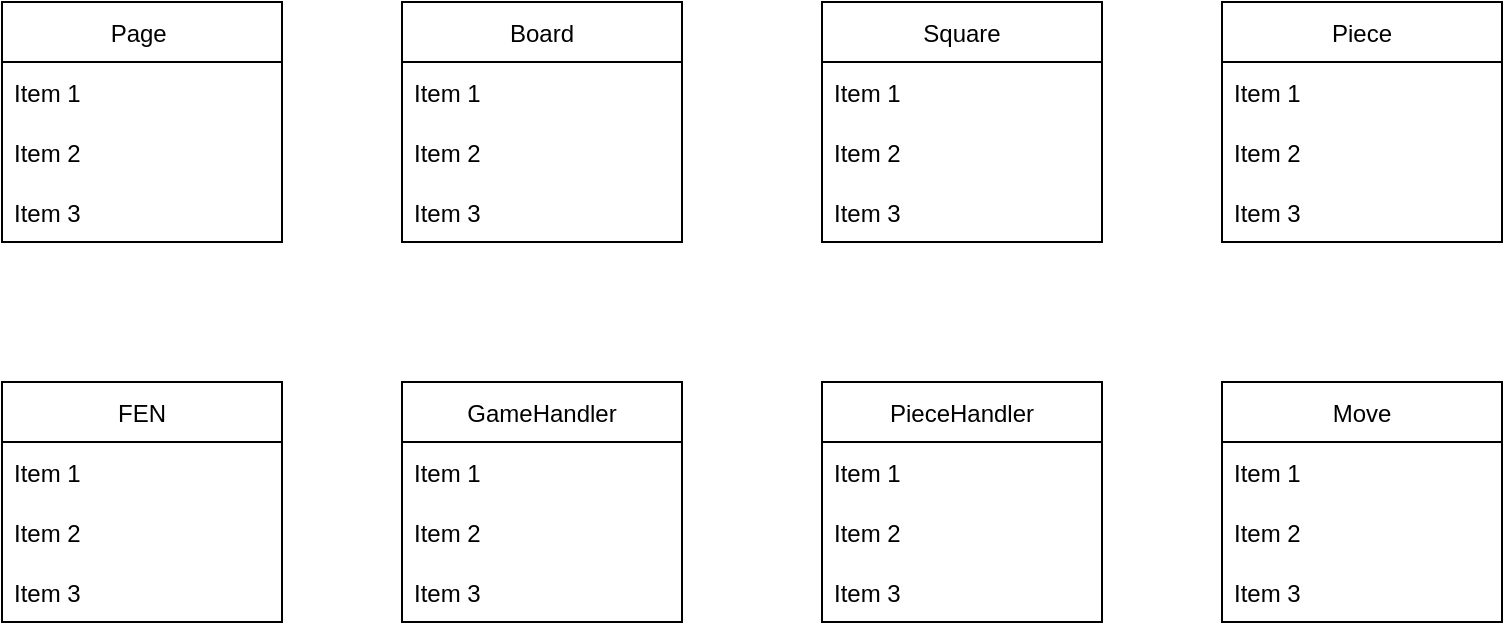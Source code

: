 <mxfile version="16.1.0" type="github">
  <diagram id="C5RBs43oDa-KdzZeNtuy" name="Page-1">
    <mxGraphModel dx="981" dy="526" grid="1" gridSize="10" guides="1" tooltips="1" connect="1" arrows="1" fold="1" page="1" pageScale="1" pageWidth="827" pageHeight="1169" math="0" shadow="0">
      <root>
        <mxCell id="WIyWlLk6GJQsqaUBKTNV-0" />
        <mxCell id="WIyWlLk6GJQsqaUBKTNV-1" parent="WIyWlLk6GJQsqaUBKTNV-0" />
        <mxCell id="BMPAC4YBqN5wfcha2qn2-13" value="Page " style="swimlane;fontStyle=0;childLayout=stackLayout;horizontal=1;startSize=30;horizontalStack=0;resizeParent=1;resizeParentMax=0;resizeLast=0;collapsible=1;marginBottom=0;" vertex="1" parent="WIyWlLk6GJQsqaUBKTNV-1">
          <mxGeometry x="30" y="90" width="140" height="120" as="geometry" />
        </mxCell>
        <mxCell id="BMPAC4YBqN5wfcha2qn2-14" value="Item 1" style="text;strokeColor=none;fillColor=none;align=left;verticalAlign=middle;spacingLeft=4;spacingRight=4;overflow=hidden;points=[[0,0.5],[1,0.5]];portConstraint=eastwest;rotatable=0;" vertex="1" parent="BMPAC4YBqN5wfcha2qn2-13">
          <mxGeometry y="30" width="140" height="30" as="geometry" />
        </mxCell>
        <mxCell id="BMPAC4YBqN5wfcha2qn2-15" value="Item 2" style="text;strokeColor=none;fillColor=none;align=left;verticalAlign=middle;spacingLeft=4;spacingRight=4;overflow=hidden;points=[[0,0.5],[1,0.5]];portConstraint=eastwest;rotatable=0;" vertex="1" parent="BMPAC4YBqN5wfcha2qn2-13">
          <mxGeometry y="60" width="140" height="30" as="geometry" />
        </mxCell>
        <mxCell id="BMPAC4YBqN5wfcha2qn2-16" value="Item 3" style="text;strokeColor=none;fillColor=none;align=left;verticalAlign=middle;spacingLeft=4;spacingRight=4;overflow=hidden;points=[[0,0.5],[1,0.5]];portConstraint=eastwest;rotatable=0;" vertex="1" parent="BMPAC4YBqN5wfcha2qn2-13">
          <mxGeometry y="90" width="140" height="30" as="geometry" />
        </mxCell>
        <mxCell id="BMPAC4YBqN5wfcha2qn2-17" value="Board" style="swimlane;fontStyle=0;childLayout=stackLayout;horizontal=1;startSize=30;horizontalStack=0;resizeParent=1;resizeParentMax=0;resizeLast=0;collapsible=1;marginBottom=0;" vertex="1" parent="WIyWlLk6GJQsqaUBKTNV-1">
          <mxGeometry x="230" y="90" width="140" height="120" as="geometry" />
        </mxCell>
        <mxCell id="BMPAC4YBqN5wfcha2qn2-18" value="Item 1" style="text;strokeColor=none;fillColor=none;align=left;verticalAlign=middle;spacingLeft=4;spacingRight=4;overflow=hidden;points=[[0,0.5],[1,0.5]];portConstraint=eastwest;rotatable=0;" vertex="1" parent="BMPAC4YBqN5wfcha2qn2-17">
          <mxGeometry y="30" width="140" height="30" as="geometry" />
        </mxCell>
        <mxCell id="BMPAC4YBqN5wfcha2qn2-19" value="Item 2" style="text;strokeColor=none;fillColor=none;align=left;verticalAlign=middle;spacingLeft=4;spacingRight=4;overflow=hidden;points=[[0,0.5],[1,0.5]];portConstraint=eastwest;rotatable=0;" vertex="1" parent="BMPAC4YBqN5wfcha2qn2-17">
          <mxGeometry y="60" width="140" height="30" as="geometry" />
        </mxCell>
        <mxCell id="BMPAC4YBqN5wfcha2qn2-20" value="Item 3" style="text;strokeColor=none;fillColor=none;align=left;verticalAlign=middle;spacingLeft=4;spacingRight=4;overflow=hidden;points=[[0,0.5],[1,0.5]];portConstraint=eastwest;rotatable=0;" vertex="1" parent="BMPAC4YBqN5wfcha2qn2-17">
          <mxGeometry y="90" width="140" height="30" as="geometry" />
        </mxCell>
        <mxCell id="BMPAC4YBqN5wfcha2qn2-21" value="Square" style="swimlane;fontStyle=0;childLayout=stackLayout;horizontal=1;startSize=30;horizontalStack=0;resizeParent=1;resizeParentMax=0;resizeLast=0;collapsible=1;marginBottom=0;" vertex="1" parent="WIyWlLk6GJQsqaUBKTNV-1">
          <mxGeometry x="440" y="90" width="140" height="120" as="geometry" />
        </mxCell>
        <mxCell id="BMPAC4YBqN5wfcha2qn2-22" value="Item 1" style="text;strokeColor=none;fillColor=none;align=left;verticalAlign=middle;spacingLeft=4;spacingRight=4;overflow=hidden;points=[[0,0.5],[1,0.5]];portConstraint=eastwest;rotatable=0;" vertex="1" parent="BMPAC4YBqN5wfcha2qn2-21">
          <mxGeometry y="30" width="140" height="30" as="geometry" />
        </mxCell>
        <mxCell id="BMPAC4YBqN5wfcha2qn2-23" value="Item 2" style="text;strokeColor=none;fillColor=none;align=left;verticalAlign=middle;spacingLeft=4;spacingRight=4;overflow=hidden;points=[[0,0.5],[1,0.5]];portConstraint=eastwest;rotatable=0;" vertex="1" parent="BMPAC4YBqN5wfcha2qn2-21">
          <mxGeometry y="60" width="140" height="30" as="geometry" />
        </mxCell>
        <mxCell id="BMPAC4YBqN5wfcha2qn2-24" value="Item 3" style="text;strokeColor=none;fillColor=none;align=left;verticalAlign=middle;spacingLeft=4;spacingRight=4;overflow=hidden;points=[[0,0.5],[1,0.5]];portConstraint=eastwest;rotatable=0;" vertex="1" parent="BMPAC4YBqN5wfcha2qn2-21">
          <mxGeometry y="90" width="140" height="30" as="geometry" />
        </mxCell>
        <mxCell id="BMPAC4YBqN5wfcha2qn2-25" value="Piece" style="swimlane;fontStyle=0;childLayout=stackLayout;horizontal=1;startSize=30;horizontalStack=0;resizeParent=1;resizeParentMax=0;resizeLast=0;collapsible=1;marginBottom=0;" vertex="1" parent="WIyWlLk6GJQsqaUBKTNV-1">
          <mxGeometry x="640" y="90" width="140" height="120" as="geometry" />
        </mxCell>
        <mxCell id="BMPAC4YBqN5wfcha2qn2-26" value="Item 1" style="text;strokeColor=none;fillColor=none;align=left;verticalAlign=middle;spacingLeft=4;spacingRight=4;overflow=hidden;points=[[0,0.5],[1,0.5]];portConstraint=eastwest;rotatable=0;" vertex="1" parent="BMPAC4YBqN5wfcha2qn2-25">
          <mxGeometry y="30" width="140" height="30" as="geometry" />
        </mxCell>
        <mxCell id="BMPAC4YBqN5wfcha2qn2-27" value="Item 2" style="text;strokeColor=none;fillColor=none;align=left;verticalAlign=middle;spacingLeft=4;spacingRight=4;overflow=hidden;points=[[0,0.5],[1,0.5]];portConstraint=eastwest;rotatable=0;" vertex="1" parent="BMPAC4YBqN5wfcha2qn2-25">
          <mxGeometry y="60" width="140" height="30" as="geometry" />
        </mxCell>
        <mxCell id="BMPAC4YBqN5wfcha2qn2-28" value="Item 3" style="text;strokeColor=none;fillColor=none;align=left;verticalAlign=middle;spacingLeft=4;spacingRight=4;overflow=hidden;points=[[0,0.5],[1,0.5]];portConstraint=eastwest;rotatable=0;" vertex="1" parent="BMPAC4YBqN5wfcha2qn2-25">
          <mxGeometry y="90" width="140" height="30" as="geometry" />
        </mxCell>
        <mxCell id="BMPAC4YBqN5wfcha2qn2-29" value="FEN" style="swimlane;fontStyle=0;childLayout=stackLayout;horizontal=1;startSize=30;horizontalStack=0;resizeParent=1;resizeParentMax=0;resizeLast=0;collapsible=1;marginBottom=0;" vertex="1" parent="WIyWlLk6GJQsqaUBKTNV-1">
          <mxGeometry x="30" y="280" width="140" height="120" as="geometry" />
        </mxCell>
        <mxCell id="BMPAC4YBqN5wfcha2qn2-30" value="Item 1" style="text;strokeColor=none;fillColor=none;align=left;verticalAlign=middle;spacingLeft=4;spacingRight=4;overflow=hidden;points=[[0,0.5],[1,0.5]];portConstraint=eastwest;rotatable=0;" vertex="1" parent="BMPAC4YBqN5wfcha2qn2-29">
          <mxGeometry y="30" width="140" height="30" as="geometry" />
        </mxCell>
        <mxCell id="BMPAC4YBqN5wfcha2qn2-31" value="Item 2" style="text;strokeColor=none;fillColor=none;align=left;verticalAlign=middle;spacingLeft=4;spacingRight=4;overflow=hidden;points=[[0,0.5],[1,0.5]];portConstraint=eastwest;rotatable=0;" vertex="1" parent="BMPAC4YBqN5wfcha2qn2-29">
          <mxGeometry y="60" width="140" height="30" as="geometry" />
        </mxCell>
        <mxCell id="BMPAC4YBqN5wfcha2qn2-32" value="Item 3" style="text;strokeColor=none;fillColor=none;align=left;verticalAlign=middle;spacingLeft=4;spacingRight=4;overflow=hidden;points=[[0,0.5],[1,0.5]];portConstraint=eastwest;rotatable=0;" vertex="1" parent="BMPAC4YBqN5wfcha2qn2-29">
          <mxGeometry y="90" width="140" height="30" as="geometry" />
        </mxCell>
        <mxCell id="BMPAC4YBqN5wfcha2qn2-33" value="GameHandler" style="swimlane;fontStyle=0;childLayout=stackLayout;horizontal=1;startSize=30;horizontalStack=0;resizeParent=1;resizeParentMax=0;resizeLast=0;collapsible=1;marginBottom=0;" vertex="1" parent="WIyWlLk6GJQsqaUBKTNV-1">
          <mxGeometry x="230" y="280" width="140" height="120" as="geometry" />
        </mxCell>
        <mxCell id="BMPAC4YBqN5wfcha2qn2-34" value="Item 1" style="text;strokeColor=none;fillColor=none;align=left;verticalAlign=middle;spacingLeft=4;spacingRight=4;overflow=hidden;points=[[0,0.5],[1,0.5]];portConstraint=eastwest;rotatable=0;" vertex="1" parent="BMPAC4YBqN5wfcha2qn2-33">
          <mxGeometry y="30" width="140" height="30" as="geometry" />
        </mxCell>
        <mxCell id="BMPAC4YBqN5wfcha2qn2-35" value="Item 2" style="text;strokeColor=none;fillColor=none;align=left;verticalAlign=middle;spacingLeft=4;spacingRight=4;overflow=hidden;points=[[0,0.5],[1,0.5]];portConstraint=eastwest;rotatable=0;" vertex="1" parent="BMPAC4YBqN5wfcha2qn2-33">
          <mxGeometry y="60" width="140" height="30" as="geometry" />
        </mxCell>
        <mxCell id="BMPAC4YBqN5wfcha2qn2-36" value="Item 3" style="text;strokeColor=none;fillColor=none;align=left;verticalAlign=middle;spacingLeft=4;spacingRight=4;overflow=hidden;points=[[0,0.5],[1,0.5]];portConstraint=eastwest;rotatable=0;" vertex="1" parent="BMPAC4YBqN5wfcha2qn2-33">
          <mxGeometry y="90" width="140" height="30" as="geometry" />
        </mxCell>
        <mxCell id="BMPAC4YBqN5wfcha2qn2-37" value="PieceHandler" style="swimlane;fontStyle=0;childLayout=stackLayout;horizontal=1;startSize=30;horizontalStack=0;resizeParent=1;resizeParentMax=0;resizeLast=0;collapsible=1;marginBottom=0;" vertex="1" parent="WIyWlLk6GJQsqaUBKTNV-1">
          <mxGeometry x="440" y="280" width="140" height="120" as="geometry" />
        </mxCell>
        <mxCell id="BMPAC4YBqN5wfcha2qn2-38" value="Item 1" style="text;strokeColor=none;fillColor=none;align=left;verticalAlign=middle;spacingLeft=4;spacingRight=4;overflow=hidden;points=[[0,0.5],[1,0.5]];portConstraint=eastwest;rotatable=0;" vertex="1" parent="BMPAC4YBqN5wfcha2qn2-37">
          <mxGeometry y="30" width="140" height="30" as="geometry" />
        </mxCell>
        <mxCell id="BMPAC4YBqN5wfcha2qn2-39" value="Item 2" style="text;strokeColor=none;fillColor=none;align=left;verticalAlign=middle;spacingLeft=4;spacingRight=4;overflow=hidden;points=[[0,0.5],[1,0.5]];portConstraint=eastwest;rotatable=0;" vertex="1" parent="BMPAC4YBqN5wfcha2qn2-37">
          <mxGeometry y="60" width="140" height="30" as="geometry" />
        </mxCell>
        <mxCell id="BMPAC4YBqN5wfcha2qn2-40" value="Item 3" style="text;strokeColor=none;fillColor=none;align=left;verticalAlign=middle;spacingLeft=4;spacingRight=4;overflow=hidden;points=[[0,0.5],[1,0.5]];portConstraint=eastwest;rotatable=0;" vertex="1" parent="BMPAC4YBqN5wfcha2qn2-37">
          <mxGeometry y="90" width="140" height="30" as="geometry" />
        </mxCell>
        <mxCell id="BMPAC4YBqN5wfcha2qn2-41" value="Move" style="swimlane;fontStyle=0;childLayout=stackLayout;horizontal=1;startSize=30;horizontalStack=0;resizeParent=1;resizeParentMax=0;resizeLast=0;collapsible=1;marginBottom=0;" vertex="1" parent="WIyWlLk6GJQsqaUBKTNV-1">
          <mxGeometry x="640" y="280" width="140" height="120" as="geometry" />
        </mxCell>
        <mxCell id="BMPAC4YBqN5wfcha2qn2-42" value="Item 1" style="text;strokeColor=none;fillColor=none;align=left;verticalAlign=middle;spacingLeft=4;spacingRight=4;overflow=hidden;points=[[0,0.5],[1,0.5]];portConstraint=eastwest;rotatable=0;" vertex="1" parent="BMPAC4YBqN5wfcha2qn2-41">
          <mxGeometry y="30" width="140" height="30" as="geometry" />
        </mxCell>
        <mxCell id="BMPAC4YBqN5wfcha2qn2-43" value="Item 2" style="text;strokeColor=none;fillColor=none;align=left;verticalAlign=middle;spacingLeft=4;spacingRight=4;overflow=hidden;points=[[0,0.5],[1,0.5]];portConstraint=eastwest;rotatable=0;" vertex="1" parent="BMPAC4YBqN5wfcha2qn2-41">
          <mxGeometry y="60" width="140" height="30" as="geometry" />
        </mxCell>
        <mxCell id="BMPAC4YBqN5wfcha2qn2-44" value="Item 3" style="text;strokeColor=none;fillColor=none;align=left;verticalAlign=middle;spacingLeft=4;spacingRight=4;overflow=hidden;points=[[0,0.5],[1,0.5]];portConstraint=eastwest;rotatable=0;" vertex="1" parent="BMPAC4YBqN5wfcha2qn2-41">
          <mxGeometry y="90" width="140" height="30" as="geometry" />
        </mxCell>
      </root>
    </mxGraphModel>
  </diagram>
</mxfile>
